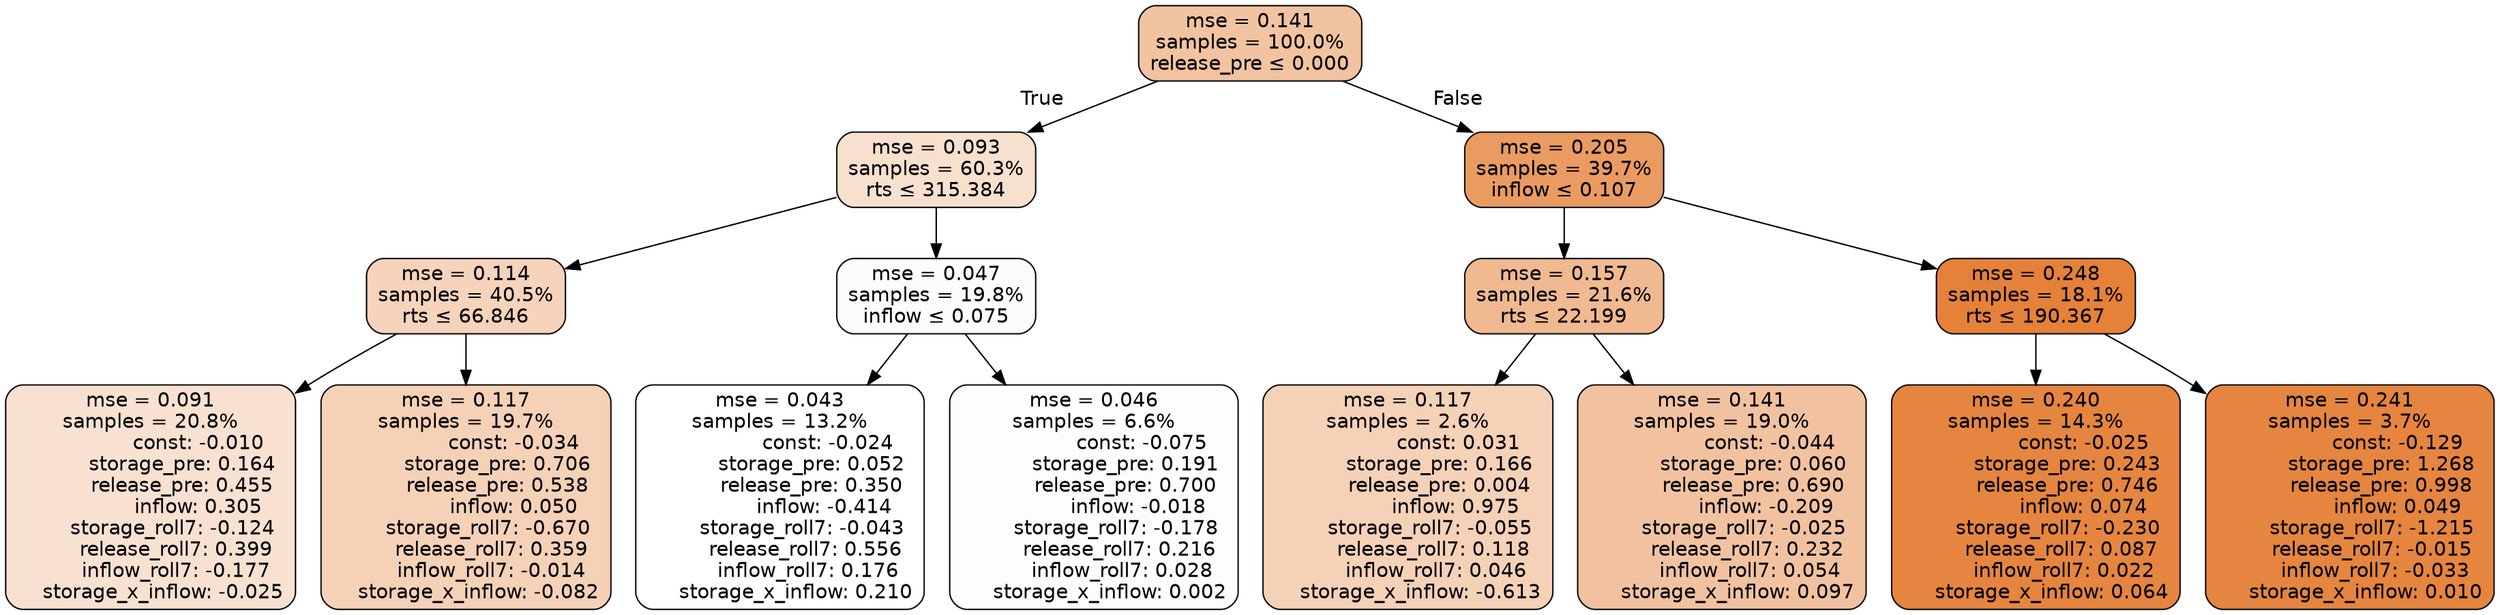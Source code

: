 digraph tree {
bgcolor="transparent"
node [shape=rectangle, style="filled, rounded", color="black", fontname=helvetica] ;
edge [fontname=helvetica] ;
	"0" [label="mse = 0.141
samples = 100.0%
release_pre &le; 0.000", fillcolor="#f2c3a0"]
	"1" [label="mse = 0.093
samples = 60.3%
rts &le; 315.384", fillcolor="#f8e0ce"]
	"2" [label="mse = 0.114
samples = 40.5%
rts &le; 66.846", fillcolor="#f6d3bb"]
	"3" [label="mse = 0.091
samples = 20.8%
               const: -0.010
          storage_pre: 0.164
          release_pre: 0.455
               inflow: 0.305
       storage_roll7: -0.124
        release_roll7: 0.399
        inflow_roll7: -0.177
    storage_x_inflow: -0.025", fillcolor="#f8e1d1"]
	"4" [label="mse = 0.117
samples = 19.7%
               const: -0.034
          storage_pre: 0.706
          release_pre: 0.538
               inflow: 0.050
       storage_roll7: -0.670
        release_roll7: 0.359
        inflow_roll7: -0.014
    storage_x_inflow: -0.082", fillcolor="#f5d1b8"]
	"5" [label="mse = 0.047
samples = 19.8%
inflow &le; 0.075", fillcolor="#fefcfb"]
	"6" [label="mse = 0.043
samples = 13.2%
               const: -0.024
          storage_pre: 0.052
          release_pre: 0.350
              inflow: -0.414
       storage_roll7: -0.043
        release_roll7: 0.556
         inflow_roll7: 0.176
     storage_x_inflow: 0.210", fillcolor="#ffffff"]
	"7" [label="mse = 0.046
samples = 6.6%
               const: -0.075
          storage_pre: 0.191
          release_pre: 0.700
              inflow: -0.018
       storage_roll7: -0.178
        release_roll7: 0.216
         inflow_roll7: 0.028
     storage_x_inflow: 0.002", fillcolor="#fefdfc"]
	"8" [label="mse = 0.205
samples = 39.7%
inflow &le; 0.107", fillcolor="#ea9b62"]
	"9" [label="mse = 0.157
samples = 21.6%
rts &le; 22.199", fillcolor="#f0b991"]
	"10" [label="mse = 0.117
samples = 2.6%
                const: 0.031
          storage_pre: 0.166
          release_pre: 0.004
               inflow: 0.975
       storage_roll7: -0.055
        release_roll7: 0.118
         inflow_roll7: 0.046
    storage_x_inflow: -0.613", fillcolor="#f5d1b8"]
	"11" [label="mse = 0.141
samples = 19.0%
               const: -0.044
          storage_pre: 0.060
          release_pre: 0.690
              inflow: -0.209
       storage_roll7: -0.025
        release_roll7: 0.232
         inflow_roll7: 0.054
     storage_x_inflow: 0.097", fillcolor="#f2c2a0"]
	"12" [label="mse = 0.248
samples = 18.1%
rts &le; 190.367", fillcolor="#e58139"]
	"13" [label="mse = 0.240
samples = 14.3%
               const: -0.025
          storage_pre: 0.243
          release_pre: 0.746
               inflow: 0.074
       storage_roll7: -0.230
        release_roll7: 0.087
         inflow_roll7: 0.022
     storage_x_inflow: 0.064", fillcolor="#e58540"]
	"14" [label="mse = 0.241
samples = 3.7%
               const: -0.129
          storage_pre: 1.268
          release_pre: 0.998
               inflow: 0.049
       storage_roll7: -1.215
       release_roll7: -0.015
        inflow_roll7: -0.033
     storage_x_inflow: 0.010", fillcolor="#e58540"]

	"0" -> "1" [labeldistance=2.5, labelangle=45, headlabel="True"]
	"1" -> "2"
	"2" -> "3"
	"2" -> "4"
	"1" -> "5"
	"5" -> "6"
	"5" -> "7"
	"0" -> "8" [labeldistance=2.5, labelangle=-45, headlabel="False"]
	"8" -> "9"
	"9" -> "10"
	"9" -> "11"
	"8" -> "12"
	"12" -> "13"
	"12" -> "14"
}